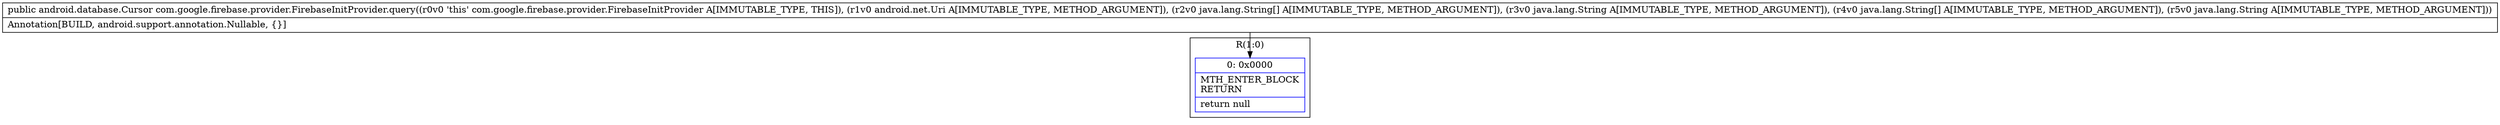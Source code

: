 digraph "CFG forcom.google.firebase.provider.FirebaseInitProvider.query(Landroid\/net\/Uri;[Ljava\/lang\/String;Ljava\/lang\/String;[Ljava\/lang\/String;Ljava\/lang\/String;)Landroid\/database\/Cursor;" {
subgraph cluster_Region_1687678210 {
label = "R(1:0)";
node [shape=record,color=blue];
Node_0 [shape=record,label="{0\:\ 0x0000|MTH_ENTER_BLOCK\lRETURN\l|return null\l}"];
}
MethodNode[shape=record,label="{public android.database.Cursor com.google.firebase.provider.FirebaseInitProvider.query((r0v0 'this' com.google.firebase.provider.FirebaseInitProvider A[IMMUTABLE_TYPE, THIS]), (r1v0 android.net.Uri A[IMMUTABLE_TYPE, METHOD_ARGUMENT]), (r2v0 java.lang.String[] A[IMMUTABLE_TYPE, METHOD_ARGUMENT]), (r3v0 java.lang.String A[IMMUTABLE_TYPE, METHOD_ARGUMENT]), (r4v0 java.lang.String[] A[IMMUTABLE_TYPE, METHOD_ARGUMENT]), (r5v0 java.lang.String A[IMMUTABLE_TYPE, METHOD_ARGUMENT]))  | Annotation[BUILD, android.support.annotation.Nullable, \{\}]\l}"];
MethodNode -> Node_0;
}

